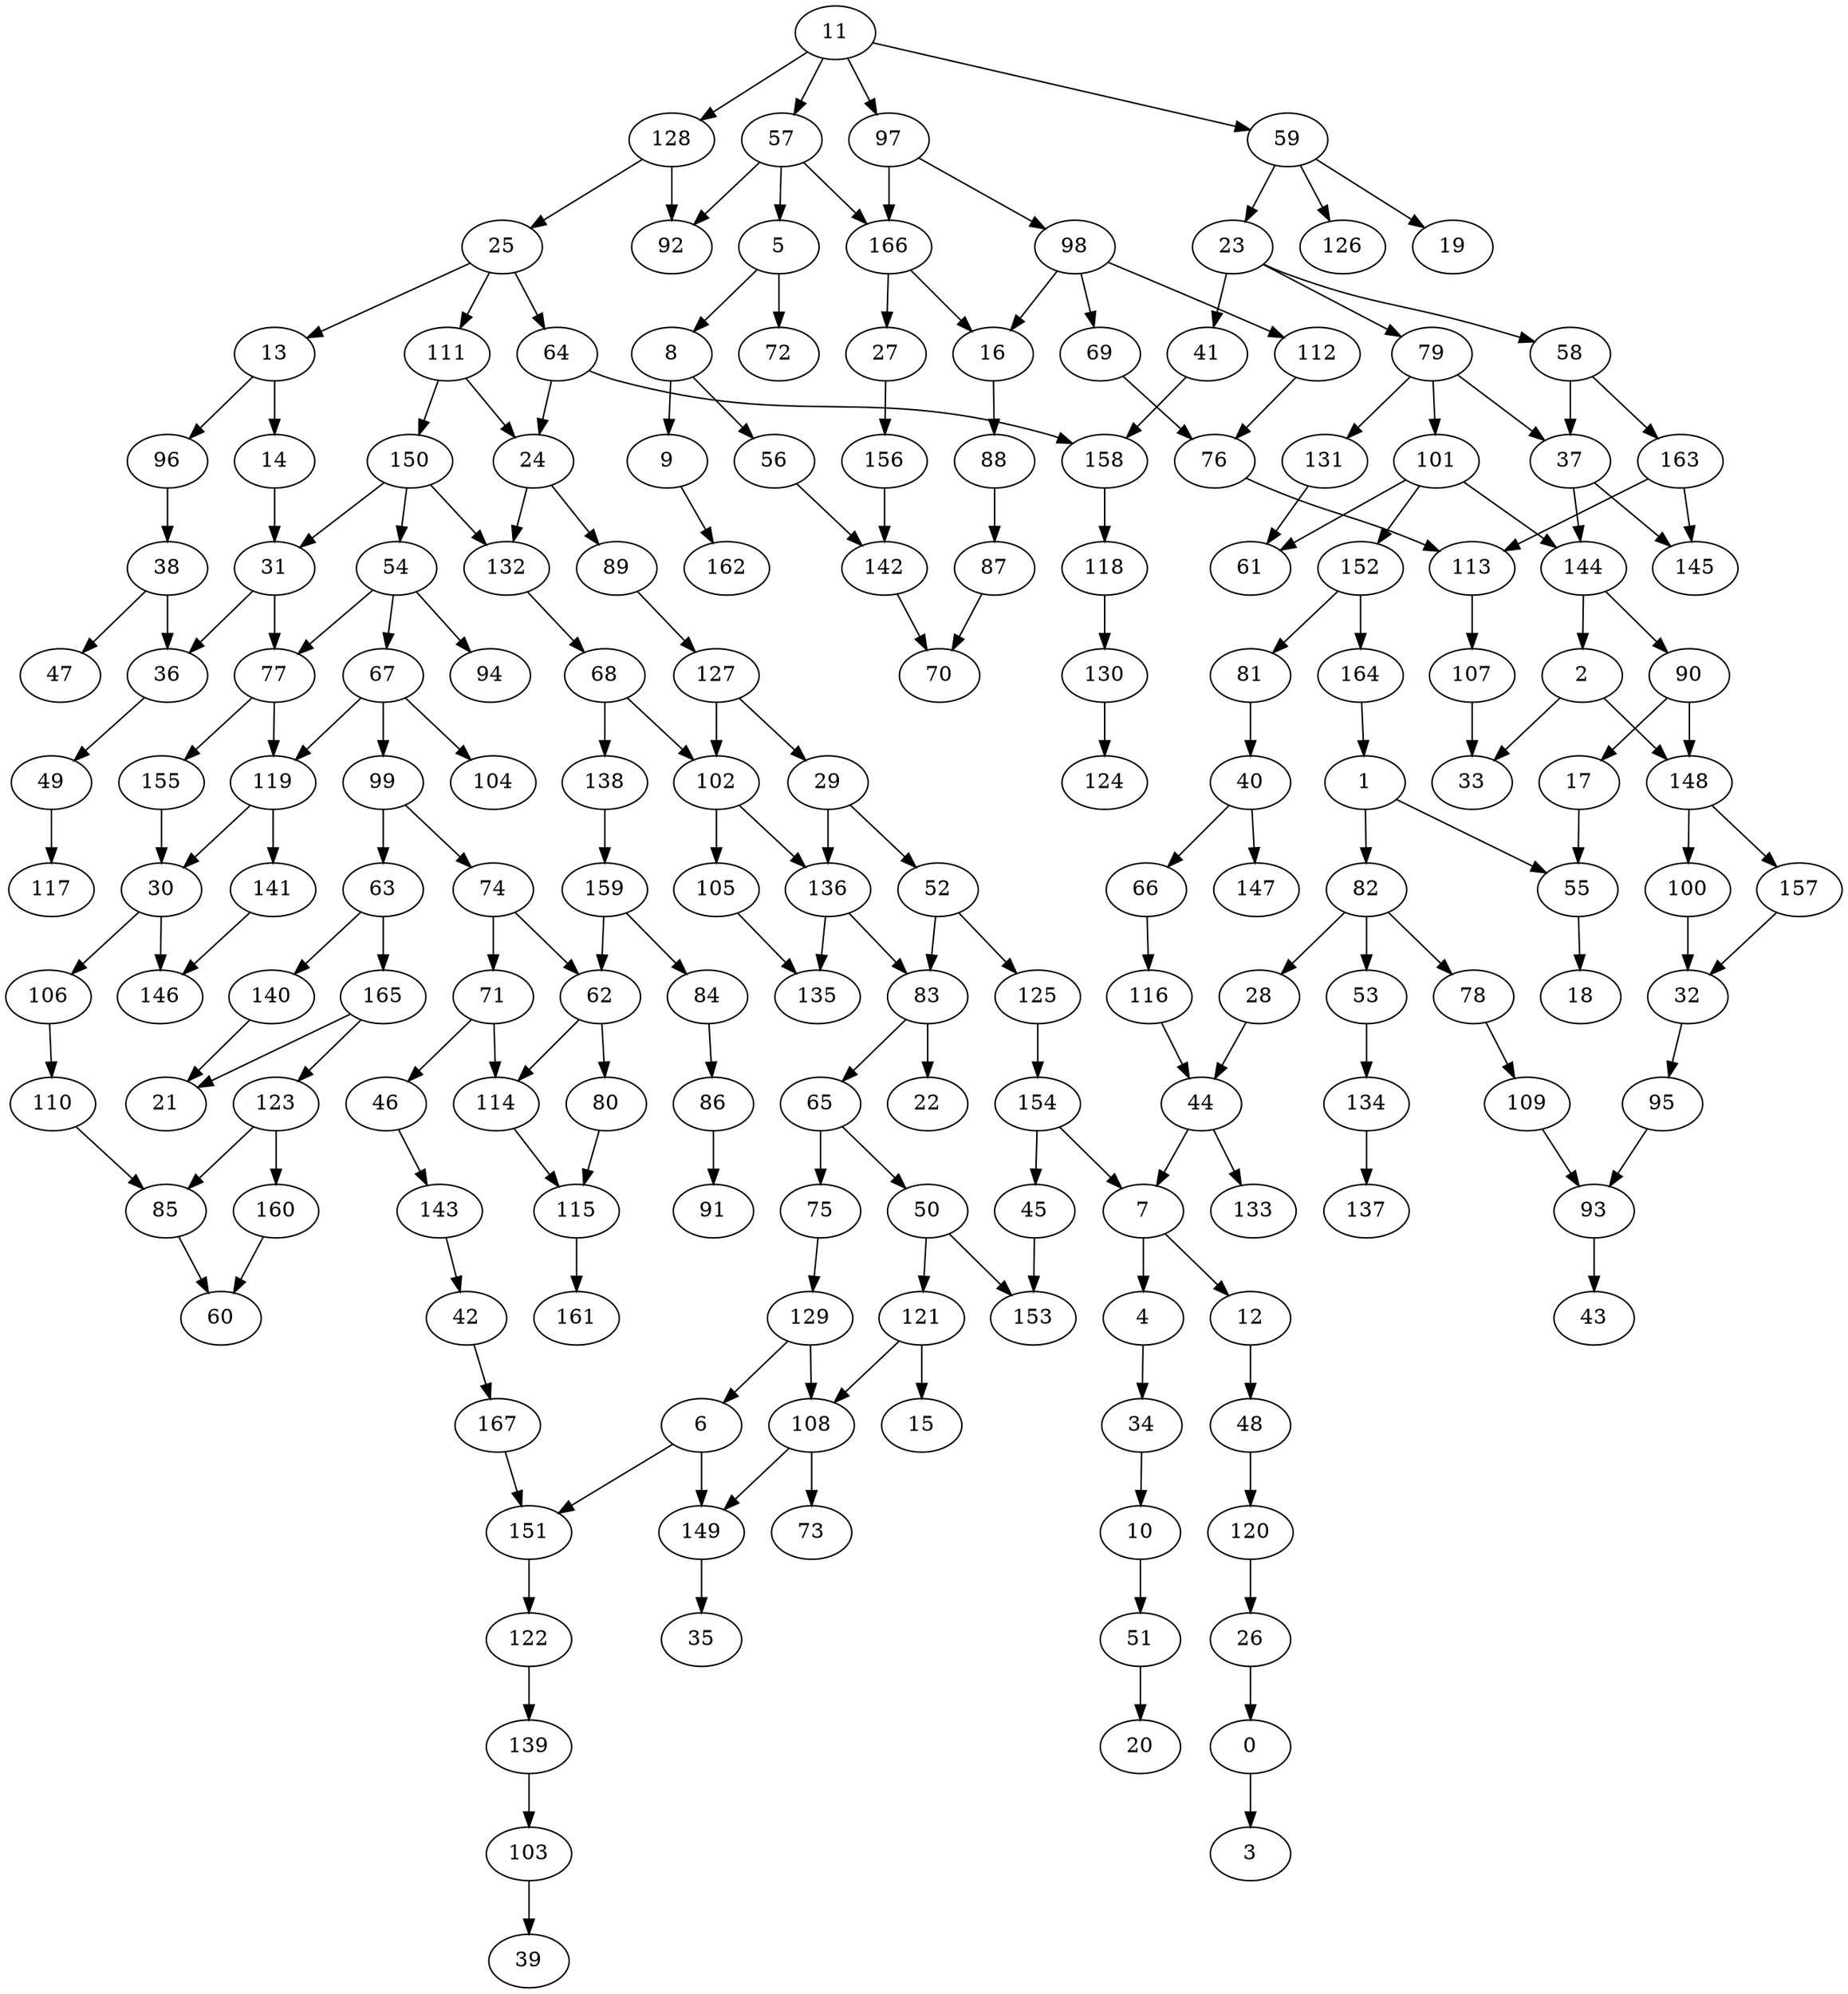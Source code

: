 strict digraph "" {
	0 -> 3;
	1 -> 55;
	1 -> 82;
	2 -> 33;
	2 -> 148;
	4 -> 34;
	5 -> 8;
	5 -> 72;
	6 -> 149;
	6 -> 151;
	7 -> 4;
	7 -> 12;
	8 -> 9;
	8 -> 56;
	9 -> 162;
	10 -> 51;
	11 -> 57;
	11 -> 59;
	11 -> 97;
	11 -> 128;
	12 -> 48;
	13 -> 14;
	13 -> 96;
	14 -> 31;
	16 -> 88;
	17 -> 55;
	23 -> 41;
	23 -> 58;
	23 -> 79;
	24 -> 89;
	24 -> 132;
	25 -> 13;
	25 -> 64;
	25 -> 111;
	26 -> 0;
	27 -> 156;
	28 -> 44;
	29 -> 52;
	29 -> 136;
	30 -> 106;
	30 -> 146;
	31 -> 36;
	31 -> 77;
	32 -> 95;
	34 -> 10;
	36 -> 49;
	37 -> 144;
	37 -> 145;
	38 -> 36;
	38 -> 47;
	40 -> 66;
	40 -> 147;
	41 -> 158;
	42 -> 167;
	44 -> 7;
	44 -> 133;
	45 -> 153;
	46 -> 143;
	48 -> 120;
	49 -> 117;
	50 -> 121;
	50 -> 153;
	51 -> 20;
	52 -> 83;
	52 -> 125;
	53 -> 134;
	54 -> 67;
	54 -> 77;
	54 -> 94;
	55 -> 18;
	56 -> 142;
	57 -> 5;
	57 -> 92;
	57 -> 166;
	58 -> 37;
	58 -> 163;
	59 -> 19;
	59 -> 23;
	59 -> 126;
	62 -> 80;
	62 -> 114;
	63 -> 140;
	63 -> 165;
	64 -> 24;
	64 -> 158;
	65 -> 50;
	65 -> 75;
	66 -> 116;
	67 -> 99;
	67 -> 104;
	67 -> 119;
	68 -> 102;
	68 -> 138;
	69 -> 76;
	71 -> 46;
	71 -> 114;
	74 -> 62;
	74 -> 71;
	75 -> 129;
	76 -> 113;
	77 -> 119;
	77 -> 155;
	78 -> 109;
	79 -> 37;
	79 -> 101;
	79 -> 131;
	80 -> 115;
	81 -> 40;
	82 -> 28;
	82 -> 53;
	82 -> 78;
	83 -> 22;
	83 -> 65;
	84 -> 86;
	85 -> 60;
	86 -> 91;
	87 -> 70;
	88 -> 87;
	89 -> 127;
	90 -> 17;
	90 -> 148;
	93 -> 43;
	95 -> 93;
	96 -> 38;
	97 -> 98;
	97 -> 166;
	98 -> 16;
	98 -> 69;
	98 -> 112;
	99 -> 63;
	99 -> 74;
	100 -> 32;
	101 -> 61;
	101 -> 144;
	101 -> 152;
	102 -> 105;
	102 -> 136;
	103 -> 39;
	105 -> 135;
	106 -> 110;
	107 -> 33;
	108 -> 73;
	108 -> 149;
	109 -> 93;
	110 -> 85;
	111 -> 24;
	111 -> 150;
	112 -> 76;
	113 -> 107;
	114 -> 115;
	115 -> 161;
	116 -> 44;
	118 -> 130;
	119 -> 30;
	119 -> 141;
	120 -> 26;
	121 -> 15;
	121 -> 108;
	122 -> 139;
	123 -> 85;
	123 -> 160;
	125 -> 154;
	127 -> 29;
	127 -> 102;
	128 -> 25;
	128 -> 92;
	129 -> 6;
	129 -> 108;
	130 -> 124;
	131 -> 61;
	132 -> 68;
	134 -> 137;
	136 -> 83;
	136 -> 135;
	138 -> 159;
	139 -> 103;
	140 -> 21;
	141 -> 146;
	142 -> 70;
	143 -> 42;
	144 -> 2;
	144 -> 90;
	148 -> 100;
	148 -> 157;
	149 -> 35;
	150 -> 31;
	150 -> 54;
	150 -> 132;
	151 -> 122;
	152 -> 81;
	152 -> 164;
	154 -> 7;
	154 -> 45;
	155 -> 30;
	156 -> 142;
	157 -> 32;
	158 -> 118;
	159 -> 62;
	159 -> 84;
	160 -> 60;
	163 -> 113;
	163 -> 145;
	164 -> 1;
	165 -> 21;
	165 -> 123;
	166 -> 16;
	166 -> 27;
	167 -> 151;
}
